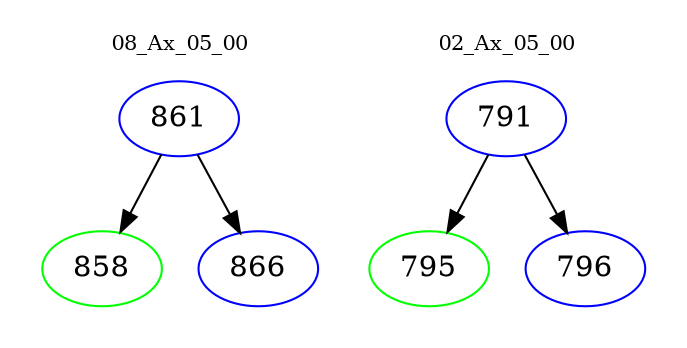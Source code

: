 digraph{
subgraph cluster_0 {
color = white
label = "08_Ax_05_00";
fontsize=10;
T0_861 [label="861", color="blue"]
T0_861 -> T0_858 [color="black"]
T0_858 [label="858", color="green"]
T0_861 -> T0_866 [color="black"]
T0_866 [label="866", color="blue"]
}
subgraph cluster_1 {
color = white
label = "02_Ax_05_00";
fontsize=10;
T1_791 [label="791", color="blue"]
T1_791 -> T1_795 [color="black"]
T1_795 [label="795", color="green"]
T1_791 -> T1_796 [color="black"]
T1_796 [label="796", color="blue"]
}
}
